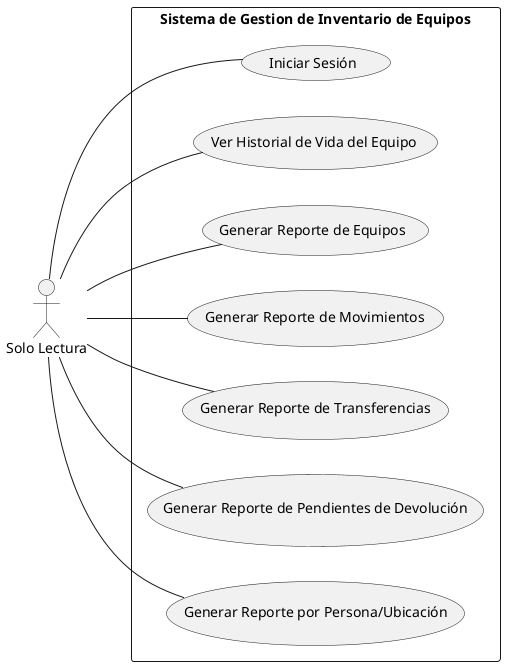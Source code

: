 @startuml Solo Lectura
left to right direction

actor "Solo Lectura" as b
rectangle "Sistema de Gestion de Inventario de Equipos" {
    usecase "Iniciar Sesión" as uc1
    usecase "Ver Historial de Vida del Equipo" as uc6
    usecase "Generar Reporte de Equipos" as uc11
    usecase "Generar Reporte de Movimientos" as uc12
    usecase "Generar Reporte de Transferencias" as uc13
    usecase "Generar Reporte de Pendientes de Devolución" as uc14
    usecase "Generar Reporte por Persona/Ubicación" as uc15
}
b -- uc1
b -- uc6
b -- uc11
b -- uc12
b -- uc13
b -- uc14
b -- uc15
@enduml